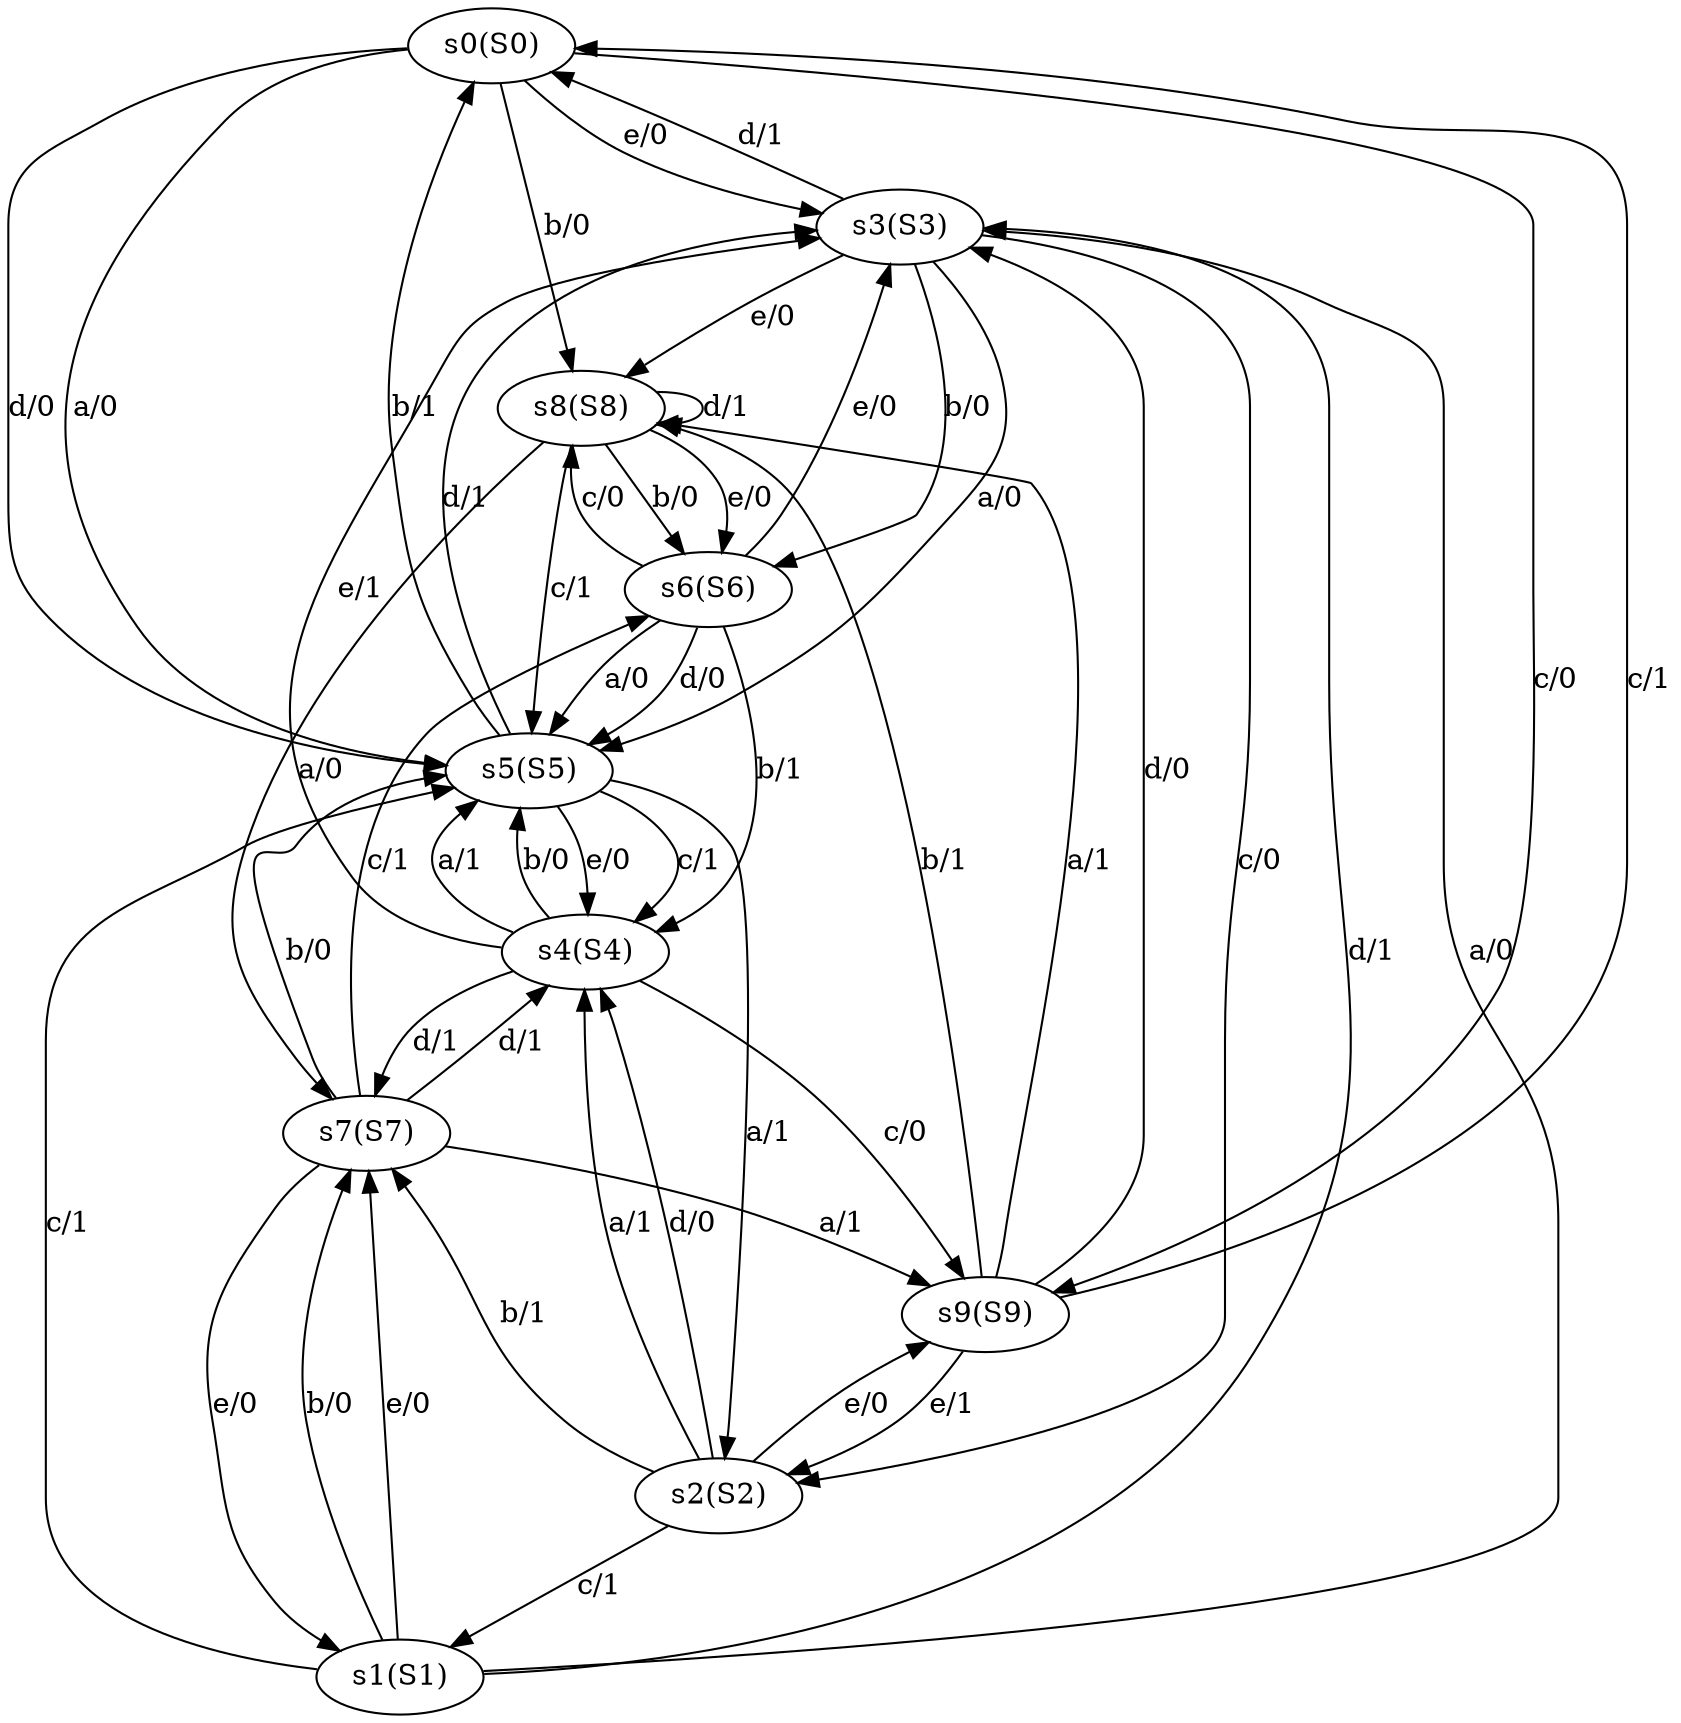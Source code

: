 digraph generated {
	s0 [label="s0(S0)"]
	s3 [label="s3(S3)"]
	s9 [label="s9(S9)"]
	s6 [label="s6(S6)"]
	s2 [label="s2(S2)"]
	s4 [label="s4(S4)"]
	s7 [label="s7(S7)"]
	s5 [label="s5(S5)"]
	s8 [label="s8(S8)"]
	s1 [label="s1(S1)"]
	s0 -> s3 [label="e/0"]
	s0 -> s9 [label="c/0"]
	s3 -> s6 [label="b/0"]
	s3 -> s2 [label="c/0"]
	s2 -> s4 [label="d/0"]
	s4 -> s7 [label="d/1"]
	s0 -> s5 [label="d/0"]
	s9 -> s8 [label="b/1"]
	s7 -> s1 [label="e/0"]
	s8 -> s7 [label="a/0"]
	s0 -> s5 [label="a/0"]
	s1 -> s7 [label="b/0"]
	s2 -> s7 [label="b/1"]
	s7 -> s5 [label="b/0"]
	s7 -> s9 [label="a/1"]
	s5 -> s4 [label="c/1"]
	s0 -> s8 [label="b/0"]
	s3 -> s0 [label="d/1"]
	s7 -> s6 [label="c/1"]
	s2 -> s4 [label="a/1"]
	s3 -> s8 [label="e/0"]
	s9 -> s3 [label="d/0"]
	s8 -> s5 [label="c/1"]
	s1 -> s3 [label="d/1"]
	s1 -> s7 [label="e/0"]
	s5 -> s0 [label="b/1"]
	s3 -> s5 [label="a/0"]
	s8 -> s8 [label="d/1"]
	s8 -> s6 [label="e/0"]
	s7 -> s4 [label="d/1"]
	s2 -> s1 [label="c/1"]
	s5 -> s2 [label="a/1"]
	s9 -> s2 [label="e/1"]
	s4 -> s3 [label="e/1"]
	s9 -> s0 [label="c/1"]
	s4 -> s5 [label="a/1"]
	s1 -> s5 [label="c/1"]
	s9 -> s8 [label="a/1"]
	s2 -> s9 [label="e/0"]
	s8 -> s6 [label="b/0"]
	s5 -> s4 [label="e/0"]
	s1 -> s3 [label="a/0"]
	s6 -> s3 [label="e/0"]
	s4 -> s9 [label="c/0"]
	s5 -> s3 [label="d/1"]
	s6 -> s4 [label="b/1"]
	s6 -> s5 [label="d/0"]
	s4 -> s5 [label="b/0"]
	s6 -> s8 [label="c/0"]
	s6 -> s5 [label="a/0"]
}
